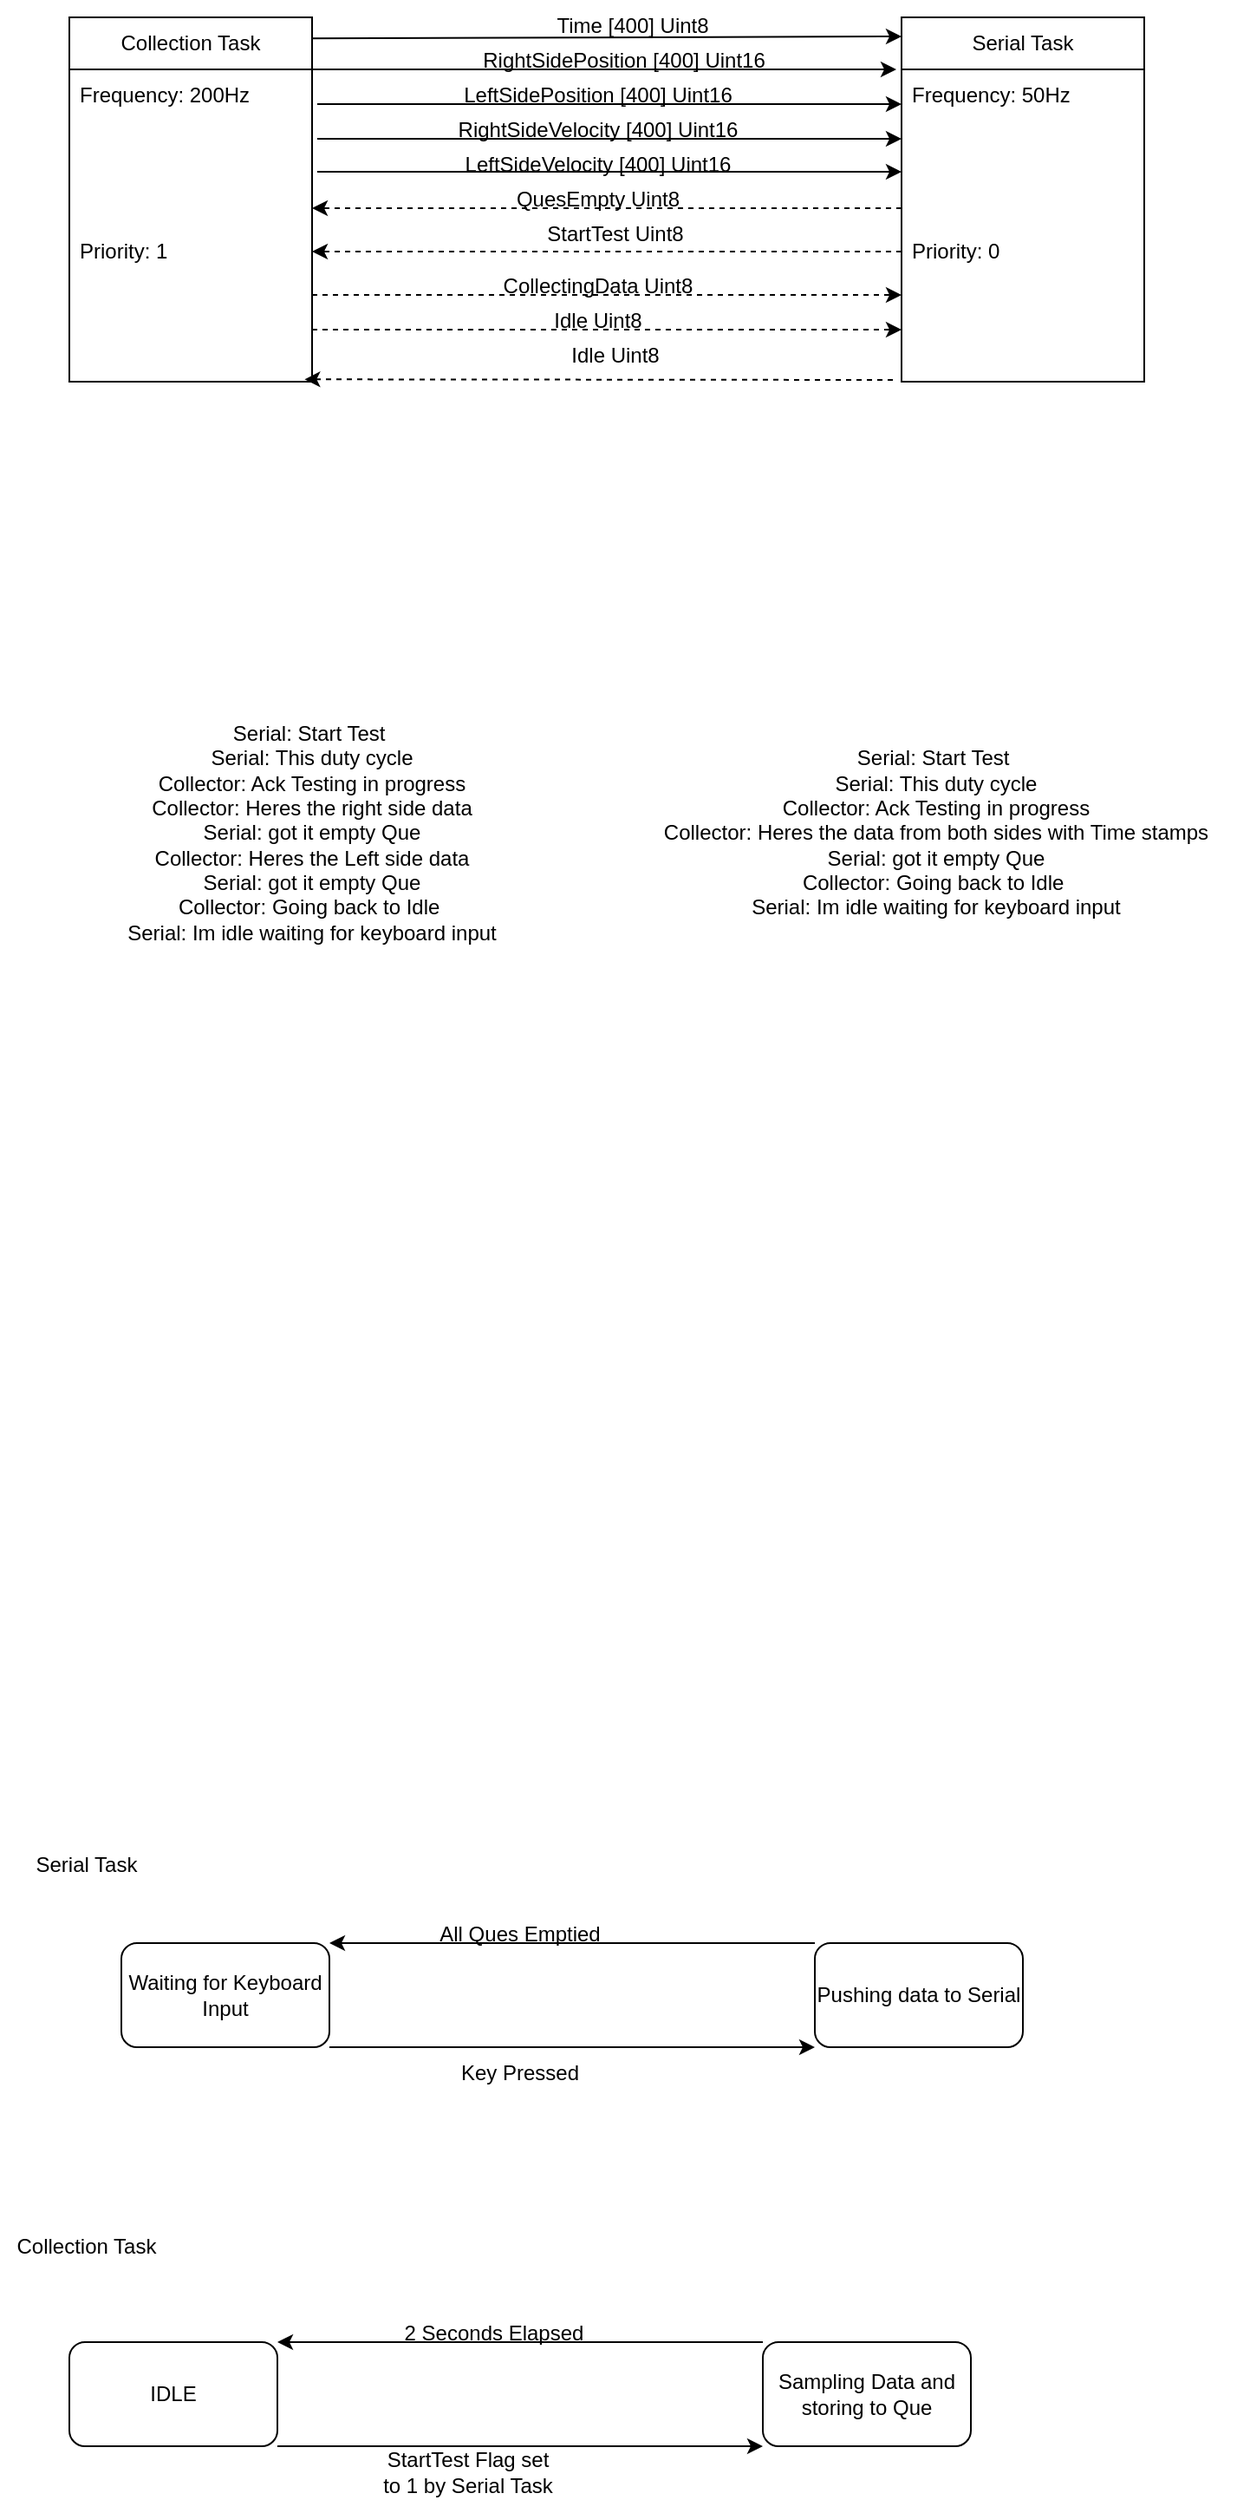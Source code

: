 <mxfile version="26.1.1">
  <diagram name="Page-1" id="SvK_VV6iXzvveTmvaV2x">
    <mxGraphModel dx="1391" dy="784" grid="1" gridSize="10" guides="1" tooltips="1" connect="1" arrows="1" fold="1" page="1" pageScale="1" pageWidth="850" pageHeight="1100" math="0" shadow="0">
      <root>
        <mxCell id="0" />
        <mxCell id="1" parent="0" />
        <mxCell id="DL931rVJxZ8XirjzOSVg-1" value="Collection Task" style="swimlane;fontStyle=0;childLayout=stackLayout;horizontal=1;startSize=30;horizontalStack=0;resizeParent=1;resizeParentMax=0;resizeLast=0;collapsible=1;marginBottom=0;whiteSpace=wrap;html=1;" vertex="1" parent="1">
          <mxGeometry x="120" y="120" width="140" height="210" as="geometry" />
        </mxCell>
        <mxCell id="DL931rVJxZ8XirjzOSVg-2" value="Frequency: 200Hz&amp;nbsp;" style="text;strokeColor=none;fillColor=none;align=left;verticalAlign=middle;spacingLeft=4;spacingRight=4;overflow=hidden;points=[[0,0.5],[1,0.5]];portConstraint=eastwest;rotatable=0;whiteSpace=wrap;html=1;" vertex="1" parent="DL931rVJxZ8XirjzOSVg-1">
          <mxGeometry y="30" width="140" height="30" as="geometry" />
        </mxCell>
        <mxCell id="DL931rVJxZ8XirjzOSVg-3" value="Priority: 1" style="text;strokeColor=none;fillColor=none;align=left;verticalAlign=middle;spacingLeft=4;spacingRight=4;overflow=hidden;points=[[0,0.5],[1,0.5]];portConstraint=eastwest;rotatable=0;whiteSpace=wrap;html=1;" vertex="1" parent="DL931rVJxZ8XirjzOSVg-1">
          <mxGeometry y="60" width="140" height="150" as="geometry" />
        </mxCell>
        <mxCell id="DL931rVJxZ8XirjzOSVg-5" value="Serial Task" style="swimlane;fontStyle=0;childLayout=stackLayout;horizontal=1;startSize=30;horizontalStack=0;resizeParent=1;resizeParentMax=0;resizeLast=0;collapsible=1;marginBottom=0;whiteSpace=wrap;html=1;" vertex="1" parent="1">
          <mxGeometry x="600" y="120" width="140" height="210" as="geometry" />
        </mxCell>
        <mxCell id="DL931rVJxZ8XirjzOSVg-6" value="Frequency: 50Hz&amp;nbsp;" style="text;strokeColor=none;fillColor=none;align=left;verticalAlign=middle;spacingLeft=4;spacingRight=4;overflow=hidden;points=[[0,0.5],[1,0.5]];portConstraint=eastwest;rotatable=0;whiteSpace=wrap;html=1;" vertex="1" parent="DL931rVJxZ8XirjzOSVg-5">
          <mxGeometry y="30" width="140" height="30" as="geometry" />
        </mxCell>
        <mxCell id="DL931rVJxZ8XirjzOSVg-7" value="Priority: 0" style="text;strokeColor=none;fillColor=none;align=left;verticalAlign=middle;spacingLeft=4;spacingRight=4;overflow=hidden;points=[[0,0.5],[1,0.5]];portConstraint=eastwest;rotatable=0;whiteSpace=wrap;html=1;" vertex="1" parent="DL931rVJxZ8XirjzOSVg-5">
          <mxGeometry y="60" width="140" height="150" as="geometry" />
        </mxCell>
        <mxCell id="DL931rVJxZ8XirjzOSVg-20" value="&lt;div&gt;&lt;br&gt;&lt;/div&gt;Serial: Start Test&amp;nbsp;&lt;div&gt;Serial: This duty cycle&lt;br&gt;&lt;div&gt;Collector: Ack Testing in progress&lt;/div&gt;&lt;div&gt;Collector: Heres the right side data&lt;br&gt;Serial: got it empty Que&lt;br&gt;Collector: Heres the Left side data&lt;br&gt;Serial: got it empty Que&lt;br&gt;Collector: Going back to Idle&amp;nbsp;&lt;br&gt;Serial: Im idle waiting for keyboard input&lt;/div&gt;&lt;div&gt;&lt;br&gt;&lt;/div&gt;&lt;/div&gt;" style="text;html=1;align=center;verticalAlign=middle;whiteSpace=wrap;rounded=0;" vertex="1" parent="1">
          <mxGeometry x="80" y="500" width="360" height="180" as="geometry" />
        </mxCell>
        <mxCell id="DL931rVJxZ8XirjzOSVg-22" value="&lt;div&gt;&lt;br&gt;&lt;/div&gt;Serial: Start Test&amp;nbsp;&lt;div&gt;Serial: This duty cycle&lt;br&gt;&lt;div&gt;Collector: Ack Testing in progress&lt;/div&gt;&lt;div&gt;Collector: Heres the data from both sides with Time stamps&lt;br&gt;Serial: got it empty Que&lt;br&gt;Collector: Going back to Idle&amp;nbsp;&lt;br&gt;Serial: Im idle waiting for keyboard input&lt;/div&gt;&lt;div&gt;&lt;br&gt;&lt;/div&gt;&lt;/div&gt;" style="text;html=1;align=center;verticalAlign=middle;whiteSpace=wrap;rounded=0;" vertex="1" parent="1">
          <mxGeometry x="440" y="500" width="360" height="180" as="geometry" />
        </mxCell>
        <mxCell id="DL931rVJxZ8XirjzOSVg-23" value="" style="endArrow=classic;html=1;rounded=0;exitX=0.998;exitY=0.058;exitDx=0;exitDy=0;exitPerimeter=0;" edge="1" parent="1" source="DL931rVJxZ8XirjzOSVg-1">
          <mxGeometry width="50" height="50" relative="1" as="geometry">
            <mxPoint x="400" y="450" as="sourcePoint" />
            <mxPoint x="600" y="131" as="targetPoint" />
          </mxGeometry>
        </mxCell>
        <mxCell id="DL931rVJxZ8XirjzOSVg-24" value="" style="endArrow=classic;html=1;rounded=0;exitX=1.021;exitY=0.119;exitDx=0;exitDy=0;exitPerimeter=0;" edge="1" parent="1">
          <mxGeometry width="50" height="50" relative="1" as="geometry">
            <mxPoint x="260" y="150" as="sourcePoint" />
            <mxPoint x="597" y="150" as="targetPoint" />
          </mxGeometry>
        </mxCell>
        <mxCell id="DL931rVJxZ8XirjzOSVg-25" value="" style="endArrow=classic;html=1;rounded=0;exitX=1.021;exitY=0.119;exitDx=0;exitDy=0;exitPerimeter=0;" edge="1" parent="1">
          <mxGeometry width="50" height="50" relative="1" as="geometry">
            <mxPoint x="263" y="170" as="sourcePoint" />
            <mxPoint x="600" y="170" as="targetPoint" />
          </mxGeometry>
        </mxCell>
        <mxCell id="DL931rVJxZ8XirjzOSVg-26" value="" style="endArrow=classic;html=1;rounded=0;exitX=1.021;exitY=0.119;exitDx=0;exitDy=0;exitPerimeter=0;" edge="1" parent="1">
          <mxGeometry width="50" height="50" relative="1" as="geometry">
            <mxPoint x="263" y="190" as="sourcePoint" />
            <mxPoint x="600" y="190" as="targetPoint" />
          </mxGeometry>
        </mxCell>
        <mxCell id="DL931rVJxZ8XirjzOSVg-27" value="" style="endArrow=classic;html=1;rounded=0;exitX=1.021;exitY=0.119;exitDx=0;exitDy=0;exitPerimeter=0;" edge="1" parent="1">
          <mxGeometry width="50" height="50" relative="1" as="geometry">
            <mxPoint x="263" y="209" as="sourcePoint" />
            <mxPoint x="600" y="209" as="targetPoint" />
          </mxGeometry>
        </mxCell>
        <mxCell id="DL931rVJxZ8XirjzOSVg-28" value="Time [400] Uint8" style="text;html=1;align=center;verticalAlign=middle;whiteSpace=wrap;rounded=0;" vertex="1" parent="1">
          <mxGeometry x="390" y="110" width="110" height="30" as="geometry" />
        </mxCell>
        <mxCell id="DL931rVJxZ8XirjzOSVg-29" value="RightSidePosition [400]&amp;nbsp;Uint16" style="text;html=1;align=center;verticalAlign=middle;whiteSpace=wrap;rounded=0;" vertex="1" parent="1">
          <mxGeometry x="330" y="130" width="220" height="30" as="geometry" />
        </mxCell>
        <mxCell id="DL931rVJxZ8XirjzOSVg-30" value="LeftSidePosition [400]&amp;nbsp;Uint16" style="text;html=1;align=center;verticalAlign=middle;whiteSpace=wrap;rounded=0;" vertex="1" parent="1">
          <mxGeometry x="330" y="150" width="190" height="30" as="geometry" />
        </mxCell>
        <mxCell id="DL931rVJxZ8XirjzOSVg-31" value="LeftSideVelocity [400]&amp;nbsp;Uint16" style="text;html=1;align=center;verticalAlign=middle;whiteSpace=wrap;rounded=0;" vertex="1" parent="1">
          <mxGeometry x="340" y="190" width="170" height="30" as="geometry" />
        </mxCell>
        <mxCell id="DL931rVJxZ8XirjzOSVg-32" value="RightSideVelocity [400]&amp;nbsp;Uint16" style="text;html=1;align=center;verticalAlign=middle;whiteSpace=wrap;rounded=0;" vertex="1" parent="1">
          <mxGeometry x="330" y="170" width="190" height="30" as="geometry" />
        </mxCell>
        <mxCell id="DL931rVJxZ8XirjzOSVg-35" value="" style="endArrow=classic;html=1;rounded=0;dashed=1;" edge="1" parent="1">
          <mxGeometry width="50" height="50" relative="1" as="geometry">
            <mxPoint x="600" y="230" as="sourcePoint" />
            <mxPoint x="260" y="230" as="targetPoint" />
          </mxGeometry>
        </mxCell>
        <mxCell id="DL931rVJxZ8XirjzOSVg-36" value="QuesEmpty Uint8" style="text;html=1;align=center;verticalAlign=middle;whiteSpace=wrap;rounded=0;" vertex="1" parent="1">
          <mxGeometry x="370" y="210" width="110" height="30" as="geometry" />
        </mxCell>
        <mxCell id="DL931rVJxZ8XirjzOSVg-37" value="" style="endArrow=classic;html=1;rounded=0;dashed=1;" edge="1" parent="1">
          <mxGeometry width="50" height="50" relative="1" as="geometry">
            <mxPoint x="260" y="280" as="sourcePoint" />
            <mxPoint x="600" y="280" as="targetPoint" />
          </mxGeometry>
        </mxCell>
        <mxCell id="DL931rVJxZ8XirjzOSVg-38" value="CollectingData Uint8" style="text;html=1;align=center;verticalAlign=middle;whiteSpace=wrap;rounded=0;" vertex="1" parent="1">
          <mxGeometry x="360" y="260" width="130" height="30" as="geometry" />
        </mxCell>
        <mxCell id="DL931rVJxZ8XirjzOSVg-39" value="" style="endArrow=classic;html=1;rounded=0;dashed=1;entryX=1;entryY=0.5;entryDx=0;entryDy=0;exitX=0;exitY=0.5;exitDx=0;exitDy=0;" edge="1" parent="1" source="DL931rVJxZ8XirjzOSVg-7" target="DL931rVJxZ8XirjzOSVg-3">
          <mxGeometry width="50" height="50" relative="1" as="geometry">
            <mxPoint x="590" y="255" as="sourcePoint" />
            <mxPoint x="280" y="250" as="targetPoint" />
          </mxGeometry>
        </mxCell>
        <mxCell id="DL931rVJxZ8XirjzOSVg-40" value="StartTest Uint8" style="text;html=1;align=center;verticalAlign=middle;whiteSpace=wrap;rounded=0;" vertex="1" parent="1">
          <mxGeometry x="390" y="230" width="90" height="30" as="geometry" />
        </mxCell>
        <mxCell id="DL931rVJxZ8XirjzOSVg-42" value="" style="endArrow=classic;html=1;rounded=0;dashed=1;" edge="1" parent="1">
          <mxGeometry width="50" height="50" relative="1" as="geometry">
            <mxPoint x="260" y="300" as="sourcePoint" />
            <mxPoint x="600" y="300" as="targetPoint" />
          </mxGeometry>
        </mxCell>
        <mxCell id="DL931rVJxZ8XirjzOSVg-43" value="Idle Uint8" style="text;html=1;align=center;verticalAlign=middle;whiteSpace=wrap;rounded=0;" vertex="1" parent="1">
          <mxGeometry x="360" y="280" width="130" height="30" as="geometry" />
        </mxCell>
        <mxCell id="DL931rVJxZ8XirjzOSVg-44" value="" style="endArrow=classic;html=1;rounded=0;dashed=1;entryX=0.969;entryY=0.991;entryDx=0;entryDy=0;entryPerimeter=0;" edge="1" parent="1" target="DL931rVJxZ8XirjzOSVg-3">
          <mxGeometry width="50" height="50" relative="1" as="geometry">
            <mxPoint x="595" y="329" as="sourcePoint" />
            <mxPoint x="365" y="329" as="targetPoint" />
          </mxGeometry>
        </mxCell>
        <mxCell id="DL931rVJxZ8XirjzOSVg-45" value="Idle Uint8" style="text;html=1;align=center;verticalAlign=middle;whiteSpace=wrap;rounded=0;" vertex="1" parent="1">
          <mxGeometry x="370" y="300" width="130" height="30" as="geometry" />
        </mxCell>
        <mxCell id="DL931rVJxZ8XirjzOSVg-47" value="Serial Task" style="text;html=1;align=center;verticalAlign=middle;whiteSpace=wrap;rounded=0;" vertex="1" parent="1">
          <mxGeometry x="80" y="1170" width="100" height="30" as="geometry" />
        </mxCell>
        <mxCell id="DL931rVJxZ8XirjzOSVg-48" value="Collection Task" style="text;html=1;align=center;verticalAlign=middle;whiteSpace=wrap;rounded=0;" vertex="1" parent="1">
          <mxGeometry x="80" y="1390" width="100" height="30" as="geometry" />
        </mxCell>
        <mxCell id="DL931rVJxZ8XirjzOSVg-49" value="Waiting for Keyboard Input" style="rounded=1;whiteSpace=wrap;html=1;" vertex="1" parent="1">
          <mxGeometry x="150" y="1230" width="120" height="60" as="geometry" />
        </mxCell>
        <mxCell id="DL931rVJxZ8XirjzOSVg-50" value="Pushing data to Serial" style="rounded=1;whiteSpace=wrap;html=1;" vertex="1" parent="1">
          <mxGeometry x="550" y="1230" width="120" height="60" as="geometry" />
        </mxCell>
        <mxCell id="DL931rVJxZ8XirjzOSVg-51" value="" style="endArrow=classic;html=1;rounded=0;exitX=1;exitY=1;exitDx=0;exitDy=0;entryX=0;entryY=1;entryDx=0;entryDy=0;" edge="1" parent="1" source="DL931rVJxZ8XirjzOSVg-49" target="DL931rVJxZ8XirjzOSVg-50">
          <mxGeometry width="50" height="50" relative="1" as="geometry">
            <mxPoint x="470" y="1190" as="sourcePoint" />
            <mxPoint x="520" y="1140" as="targetPoint" />
          </mxGeometry>
        </mxCell>
        <mxCell id="DL931rVJxZ8XirjzOSVg-52" value="Key Pressed" style="text;html=1;align=center;verticalAlign=middle;whiteSpace=wrap;rounded=0;" vertex="1" parent="1">
          <mxGeometry x="330" y="1290" width="100" height="30" as="geometry" />
        </mxCell>
        <mxCell id="DL931rVJxZ8XirjzOSVg-53" value="" style="endArrow=classic;html=1;rounded=0;exitX=0;exitY=0;exitDx=0;exitDy=0;entryX=1;entryY=0;entryDx=0;entryDy=0;" edge="1" parent="1" source="DL931rVJxZ8XirjzOSVg-50" target="DL931rVJxZ8XirjzOSVg-49">
          <mxGeometry width="50" height="50" relative="1" as="geometry">
            <mxPoint x="470" y="1090" as="sourcePoint" />
            <mxPoint x="520" y="1040" as="targetPoint" />
          </mxGeometry>
        </mxCell>
        <mxCell id="DL931rVJxZ8XirjzOSVg-54" value="All Ques Emptied" style="text;html=1;align=center;verticalAlign=middle;whiteSpace=wrap;rounded=0;" vertex="1" parent="1">
          <mxGeometry x="330" y="1210" width="100" height="30" as="geometry" />
        </mxCell>
        <mxCell id="DL931rVJxZ8XirjzOSVg-56" value="IDLE" style="rounded=1;whiteSpace=wrap;html=1;" vertex="1" parent="1">
          <mxGeometry x="120" y="1460" width="120" height="60" as="geometry" />
        </mxCell>
        <mxCell id="DL931rVJxZ8XirjzOSVg-57" value="Sampling Data and storing to Que" style="rounded=1;whiteSpace=wrap;html=1;" vertex="1" parent="1">
          <mxGeometry x="520" y="1460" width="120" height="60" as="geometry" />
        </mxCell>
        <mxCell id="DL931rVJxZ8XirjzOSVg-58" value="" style="endArrow=classic;html=1;rounded=0;exitX=1;exitY=1;exitDx=0;exitDy=0;entryX=0;entryY=1;entryDx=0;entryDy=0;" edge="1" parent="1" source="DL931rVJxZ8XirjzOSVg-56" target="DL931rVJxZ8XirjzOSVg-57">
          <mxGeometry width="50" height="50" relative="1" as="geometry">
            <mxPoint x="440" y="1420" as="sourcePoint" />
            <mxPoint x="490" y="1370" as="targetPoint" />
          </mxGeometry>
        </mxCell>
        <mxCell id="DL931rVJxZ8XirjzOSVg-59" value="StartTest Flag set to 1 by Serial Task" style="text;html=1;align=center;verticalAlign=middle;whiteSpace=wrap;rounded=0;" vertex="1" parent="1">
          <mxGeometry x="300" y="1520" width="100" height="30" as="geometry" />
        </mxCell>
        <mxCell id="DL931rVJxZ8XirjzOSVg-60" value="" style="endArrow=classic;html=1;rounded=0;exitX=0;exitY=0;exitDx=0;exitDy=0;entryX=1;entryY=0;entryDx=0;entryDy=0;" edge="1" parent="1" source="DL931rVJxZ8XirjzOSVg-57" target="DL931rVJxZ8XirjzOSVg-56">
          <mxGeometry width="50" height="50" relative="1" as="geometry">
            <mxPoint x="440" y="1320" as="sourcePoint" />
            <mxPoint x="490" y="1270" as="targetPoint" />
          </mxGeometry>
        </mxCell>
        <mxCell id="DL931rVJxZ8XirjzOSVg-61" value="2 Seconds Elapsed" style="text;html=1;align=center;verticalAlign=middle;whiteSpace=wrap;rounded=0;" vertex="1" parent="1">
          <mxGeometry x="300" y="1440" width="130" height="30" as="geometry" />
        </mxCell>
      </root>
    </mxGraphModel>
  </diagram>
</mxfile>

